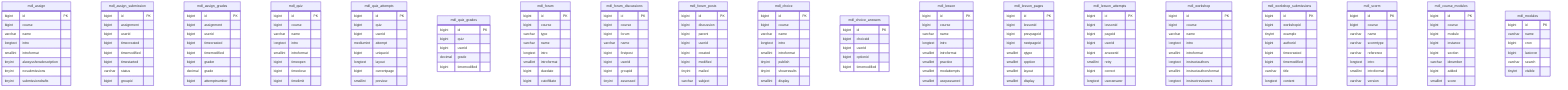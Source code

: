 erDiagram
    %% Moodle Activity Modules

    mdl_assign {
        bigint id PK
        bigint course 
        varchar name 
        longtext intro 
        smallint introformat 
        tinyint alwaysshowdescription 
        tinyint nosubmissions 
        tinyint submissiondrafts 
    }
    mdl_assign_submission {
        bigint id PK
        bigint assignment 
        bigint userid 
        bigint timecreated 
        bigint timemodified 
        bigint timestarted 
        varchar status 
        bigint groupid 
    }
    mdl_assign_grades {
        bigint id PK
        bigint assignment 
        bigint userid 
        bigint timecreated 
        bigint timemodified 
        bigint grader 
        decimal grade 
        bigint attemptnumber 
    }
    mdl_quiz {
        bigint id PK
        bigint course 
        varchar name 
        longtext intro 
        smallint introformat 
        bigint timeopen 
        bigint timeclose 
        bigint timelimit 
    }
    mdl_quiz_attempts {
        bigint id PK
        bigint quiz 
        bigint userid 
        mediumint attempt 
        bigint uniqueid 
        longtext layout 
        bigint currentpage 
        smallint preview 
    }
    mdl_quiz_grades {
        bigint id PK
        bigint quiz 
        bigint userid 
        decimal grade 
        bigint timemodified 
    }
    mdl_forum {
        bigint id PK
        bigint course 
        varchar type 
        varchar name 
        longtext intro 
        smallint introformat 
        bigint duedate 
        bigint cutoffdate 
    }
    mdl_forum_discussions {
        bigint id PK
        bigint course 
        bigint forum 
        varchar name 
        bigint firstpost 
        bigint userid 
        bigint groupid 
        tinyint assessed 
    }
    mdl_forum_posts {
        bigint id PK
        bigint discussion 
        bigint parent 
        bigint userid 
        bigint created 
        bigint modified 
        tinyint mailed 
        varchar subject 
    }
    mdl_choice {
        bigint id PK
        bigint course 
        varchar name 
        longtext intro 
        smallint introformat 
        tinyint publish 
        tinyint showresults 
        smallint display 
    }
    mdl_choice_answers {
        bigint id PK
        bigint choiceid 
        bigint userid 
        bigint optionid 
        bigint timemodified 
    }
    mdl_lesson {
        bigint id PK
        bigint course 
        varchar name 
        longtext intro 
        smallint introformat 
        smallint practice 
        smallint modattempts 
        smallint usepassword 
    }
    mdl_lesson_pages {
        bigint id PK
        bigint lessonid 
        bigint prevpageid 
        bigint nextpageid 
        smallint qtype 
        smallint qoption 
        smallint layout 
        smallint display 
    }
    mdl_lesson_attempts {
        bigint id PK
        bigint lessonid 
        bigint pageid 
        bigint userid 
        bigint answerid 
        smallint retry 
        bigint correct 
        longtext useranswer 
    }
    mdl_workshop {
        bigint id PK
        bigint course 
        varchar name 
        longtext intro 
        smallint introformat 
        longtext instructauthors 
        smallint instructauthorsformat 
        longtext instructreviewers 
    }
    mdl_workshop_submissions {
        bigint id PK
        bigint workshopid 
        tinyint example 
        bigint authorid 
        bigint timecreated 
        bigint timemodified 
        varchar title 
        longtext content 
    }
    mdl_scorm {
        bigint id PK
        bigint course 
        varchar name 
        varchar scormtype 
        varchar reference 
        longtext intro 
        smallint introformat 
        varchar version 
    }
    mdl_course_modules {
        bigint id PK
        bigint course 
        bigint module 
        bigint instance 
        bigint section 
        varchar idnumber 
        bigint added 
        smallint score 
    }
    mdl_modules {
        bigint id PK
        varchar name 
        bigint cron 
        bigint lastcron 
        varchar search 
        tinyint visible 
    }